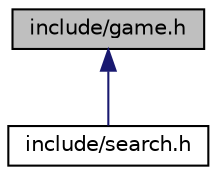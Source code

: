 digraph "include/game.h"
{
 // LATEX_PDF_SIZE
  edge [fontname="Helvetica",fontsize="10",labelfontname="Helvetica",labelfontsize="10"];
  node [fontname="Helvetica",fontsize="10",shape=record];
  Node1 [label="include/game.h",height=0.2,width=0.4,color="black", fillcolor="grey75", style="filled", fontcolor="black",tooltip="File containing the class definition."];
  Node1 -> Node2 [dir="back",color="midnightblue",fontsize="10",style="solid"];
  Node2 [label="include/search.h",height=0.2,width=0.4,color="black", fillcolor="white", style="filled",URL="$search_8h.html",tooltip="File containing the functions used to perform the search for the best move in a given position."];
}
